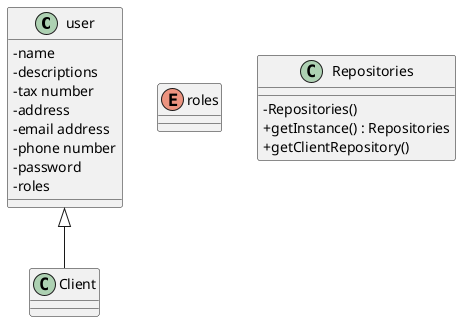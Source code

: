 @startuml
'skinparam monochrome true
skinparam packageStyle rectangle
skinparam shadowing false
skinparam linetype polyline
'skinparam linetype orto

skinparam classAttributeIconSize 0
class user{
    - name
    - descriptions
    - tax number
    - address
    - email address
    - phone number
    - password
    - roles

}

enum roles{

}

class Client extends user{
}

class Repositories {
    - Repositories()
    + getInstance() : Repositories
    + getClientRepository()

}

@enduml